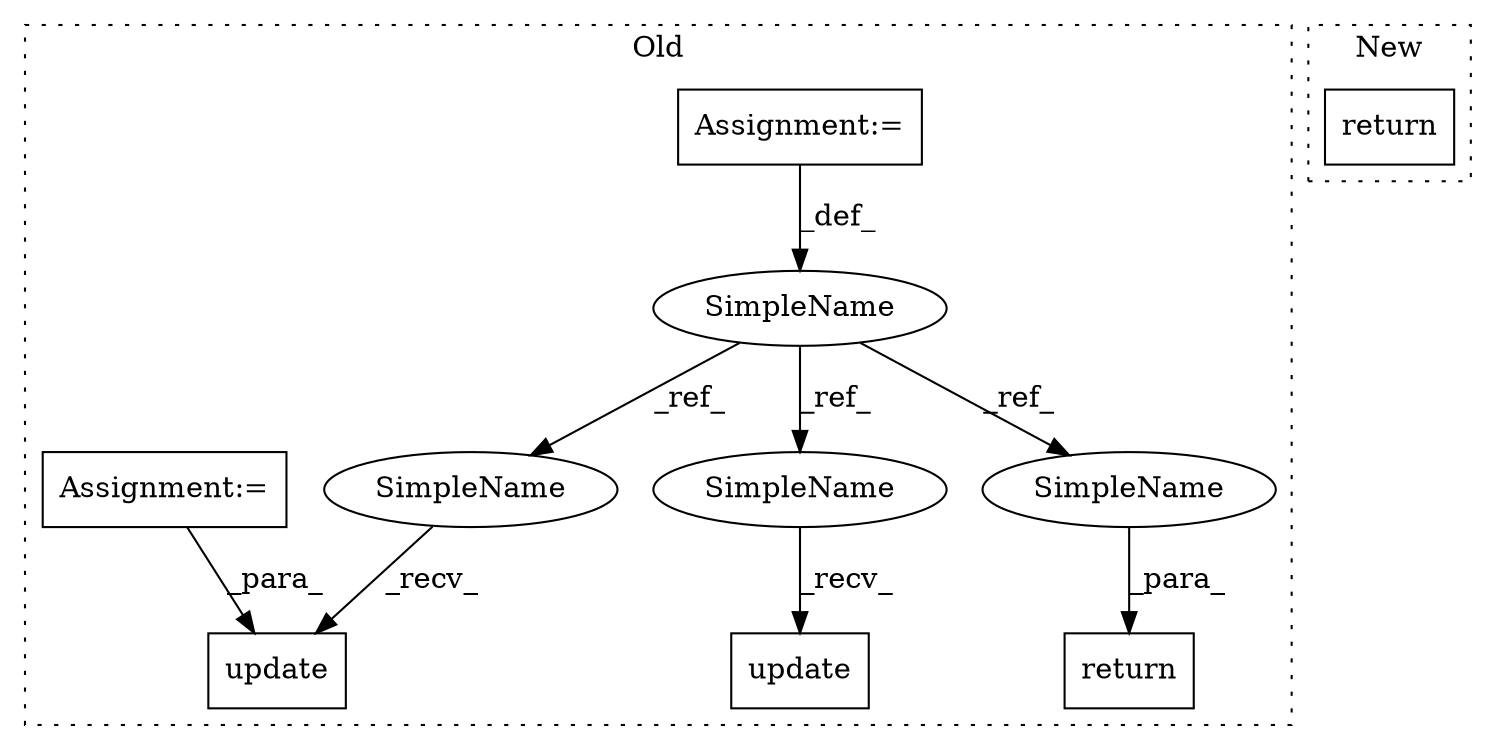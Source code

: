 digraph G {
subgraph cluster0 {
1 [label="update" a="32" s="3579,3612" l="7,1" shape="box"];
3 [label="Assignment:=" a="7" s="3348" l="1" shape="box"];
4 [label="return" a="41" s="3625" l="7" shape="box"];
5 [label="SimpleName" a="42" s="3343" l="5" shape="ellipse"];
6 [label="Assignment:=" a="7" s="3281" l="3" shape="box"];
7 [label="update" a="32" s="3372,3498" l="7,1" shape="box"];
8 [label="SimpleName" a="42" s="3573" l="5" shape="ellipse"];
9 [label="SimpleName" a="42" s="3366" l="5" shape="ellipse"];
10 [label="SimpleName" a="42" s="3632" l="5" shape="ellipse"];
label = "Old";
style="dotted";
}
subgraph cluster1 {
2 [label="return" a="41" s="4587" l="7" shape="box"];
label = "New";
style="dotted";
}
3 -> 5 [label="_def_"];
5 -> 9 [label="_ref_"];
5 -> 8 [label="_ref_"];
5 -> 10 [label="_ref_"];
6 -> 1 [label="_para_"];
8 -> 1 [label="_recv_"];
9 -> 7 [label="_recv_"];
10 -> 4 [label="_para_"];
}